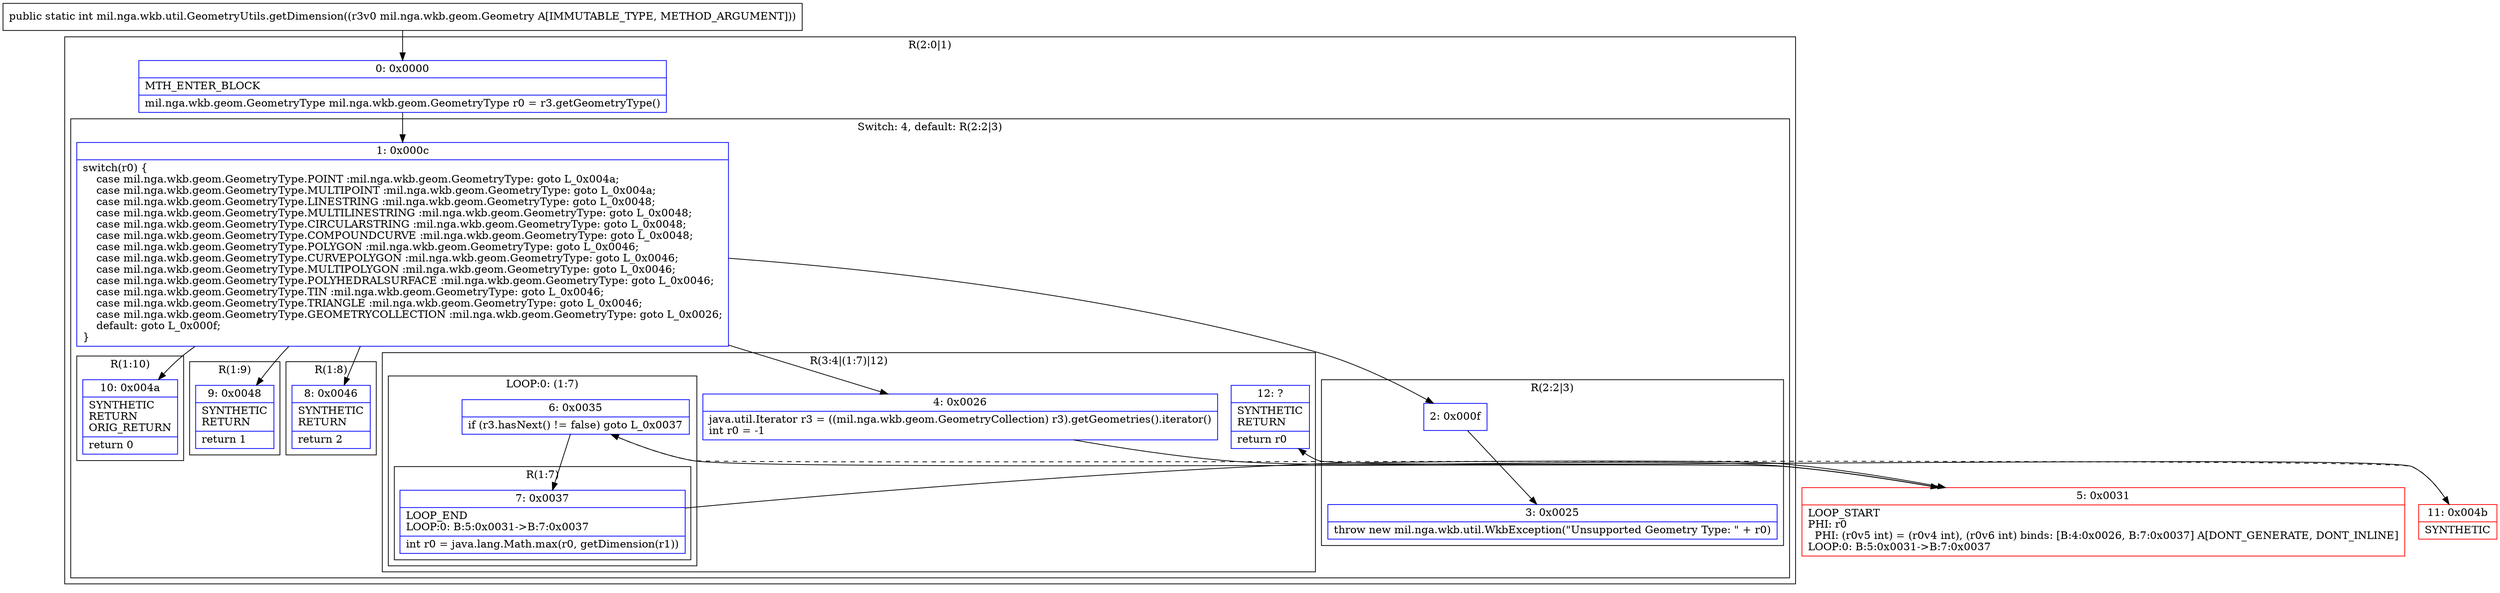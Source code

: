 digraph "CFG formil.nga.wkb.util.GeometryUtils.getDimension(Lmil\/nga\/wkb\/geom\/Geometry;)I" {
subgraph cluster_Region_2082930116 {
label = "R(2:0|1)";
node [shape=record,color=blue];
Node_0 [shape=record,label="{0\:\ 0x0000|MTH_ENTER_BLOCK\l|mil.nga.wkb.geom.GeometryType mil.nga.wkb.geom.GeometryType r0 = r3.getGeometryType()\l}"];
subgraph cluster_SwitchRegion_445116009 {
label = "Switch: 4, default: R(2:2|3)";
node [shape=record,color=blue];
Node_1 [shape=record,label="{1\:\ 0x000c|switch(r0) \{\l    case mil.nga.wkb.geom.GeometryType.POINT :mil.nga.wkb.geom.GeometryType: goto L_0x004a;\l    case mil.nga.wkb.geom.GeometryType.MULTIPOINT :mil.nga.wkb.geom.GeometryType: goto L_0x004a;\l    case mil.nga.wkb.geom.GeometryType.LINESTRING :mil.nga.wkb.geom.GeometryType: goto L_0x0048;\l    case mil.nga.wkb.geom.GeometryType.MULTILINESTRING :mil.nga.wkb.geom.GeometryType: goto L_0x0048;\l    case mil.nga.wkb.geom.GeometryType.CIRCULARSTRING :mil.nga.wkb.geom.GeometryType: goto L_0x0048;\l    case mil.nga.wkb.geom.GeometryType.COMPOUNDCURVE :mil.nga.wkb.geom.GeometryType: goto L_0x0048;\l    case mil.nga.wkb.geom.GeometryType.POLYGON :mil.nga.wkb.geom.GeometryType: goto L_0x0046;\l    case mil.nga.wkb.geom.GeometryType.CURVEPOLYGON :mil.nga.wkb.geom.GeometryType: goto L_0x0046;\l    case mil.nga.wkb.geom.GeometryType.MULTIPOLYGON :mil.nga.wkb.geom.GeometryType: goto L_0x0046;\l    case mil.nga.wkb.geom.GeometryType.POLYHEDRALSURFACE :mil.nga.wkb.geom.GeometryType: goto L_0x0046;\l    case mil.nga.wkb.geom.GeometryType.TIN :mil.nga.wkb.geom.GeometryType: goto L_0x0046;\l    case mil.nga.wkb.geom.GeometryType.TRIANGLE :mil.nga.wkb.geom.GeometryType: goto L_0x0046;\l    case mil.nga.wkb.geom.GeometryType.GEOMETRYCOLLECTION :mil.nga.wkb.geom.GeometryType: goto L_0x0026;\l    default: goto L_0x000f;\l\}\l}"];
subgraph cluster_Region_1585166937 {
label = "R(1:10)";
node [shape=record,color=blue];
Node_10 [shape=record,label="{10\:\ 0x004a|SYNTHETIC\lRETURN\lORIG_RETURN\l|return 0\l}"];
}
subgraph cluster_Region_2123675947 {
label = "R(1:9)";
node [shape=record,color=blue];
Node_9 [shape=record,label="{9\:\ 0x0048|SYNTHETIC\lRETURN\l|return 1\l}"];
}
subgraph cluster_Region_1882523769 {
label = "R(1:8)";
node [shape=record,color=blue];
Node_8 [shape=record,label="{8\:\ 0x0046|SYNTHETIC\lRETURN\l|return 2\l}"];
}
subgraph cluster_Region_1058341962 {
label = "R(3:4|(1:7)|12)";
node [shape=record,color=blue];
Node_4 [shape=record,label="{4\:\ 0x0026|java.util.Iterator r3 = ((mil.nga.wkb.geom.GeometryCollection) r3).getGeometries().iterator()\lint r0 = \-1\l}"];
subgraph cluster_LoopRegion_1253672577 {
label = "LOOP:0: (1:7)";
node [shape=record,color=blue];
Node_6 [shape=record,label="{6\:\ 0x0035|if (r3.hasNext() != false) goto L_0x0037\l}"];
subgraph cluster_Region_1955989169 {
label = "R(1:7)";
node [shape=record,color=blue];
Node_7 [shape=record,label="{7\:\ 0x0037|LOOP_END\lLOOP:0: B:5:0x0031\-\>B:7:0x0037\l|int r0 = java.lang.Math.max(r0, getDimension(r1))\l}"];
}
}
Node_12 [shape=record,label="{12\:\ ?|SYNTHETIC\lRETURN\l|return r0\l}"];
}
subgraph cluster_Region_754977261 {
label = "R(2:2|3)";
node [shape=record,color=blue];
Node_2 [shape=record,label="{2\:\ 0x000f}"];
Node_3 [shape=record,label="{3\:\ 0x0025|throw new mil.nga.wkb.util.WkbException(\"Unsupported Geometry Type: \" + r0)\l}"];
}
}
}
Node_5 [shape=record,color=red,label="{5\:\ 0x0031|LOOP_START\lPHI: r0 \l  PHI: (r0v5 int) = (r0v4 int), (r0v6 int) binds: [B:4:0x0026, B:7:0x0037] A[DONT_GENERATE, DONT_INLINE]\lLOOP:0: B:5:0x0031\-\>B:7:0x0037\l}"];
Node_11 [shape=record,color=red,label="{11\:\ 0x004b|SYNTHETIC\l}"];
MethodNode[shape=record,label="{public static int mil.nga.wkb.util.GeometryUtils.getDimension((r3v0 mil.nga.wkb.geom.Geometry A[IMMUTABLE_TYPE, METHOD_ARGUMENT])) }"];
MethodNode -> Node_0;
Node_0 -> Node_1;
Node_1 -> Node_2;
Node_1 -> Node_4;
Node_1 -> Node_8;
Node_1 -> Node_9;
Node_1 -> Node_10;
Node_4 -> Node_5;
Node_6 -> Node_7;
Node_6 -> Node_11[style=dashed];
Node_7 -> Node_5;
Node_2 -> Node_3;
Node_5 -> Node_6;
Node_11 -> Node_12;
}

